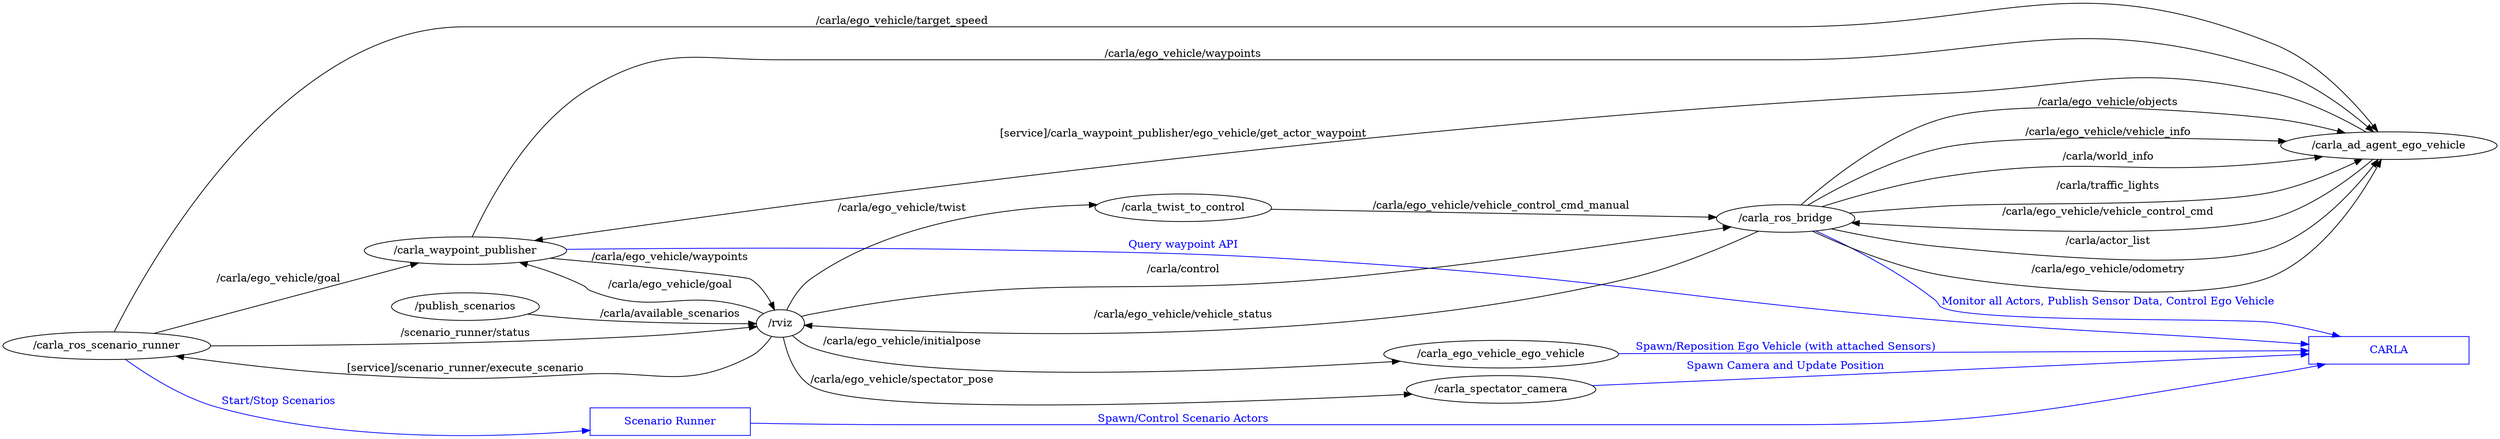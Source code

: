 digraph graphname {
	graph [bb="0,0,2381.1,826",
		compound=True,
		rank=same,
		rankdir=LR,
		ranksep=0.2
	];
	node [label="\N"];
	n___carla	 [URL=__carla,
		height=0.5,
		label="CARLA",
		pos="364.63,648",
		shape=rectangle,
		tooltip="/carla",
        color=blue,
        fontcolor=blue,
		width=2.9067];
	n___scenario_runner	 [URL=__scenario_runner,
		height=0.5,
		label="Scenario Runner",
		pos="364.63,648",
		shape=rectangle,
		tooltip="Scenario Runner",
        color=blue,
        fontcolor=blue,
		width=2.9067];
	n___scenario_runner -> n___carla	 [URL=topic_scenario_runner_carla,
		label="Spawn/Control Scenario Actors",
		lp="188.49,609.5",
		penwidth=1,
        color=blue,
        fontcolor=blue,
		pos="e,322.49,631.48 92.426,541.3 145.96,562.28 250.36,603.21 313.16,627.82"];
	n___carla_waypoint_publisher	 [URL=__carla_waypoint_publisher,
		height=0.5,
		label="/carla_waypoint_publisher",
		pos="364.63,648",
		shape=ellipse,
		tooltip="/carla_waypoint_publisher",
		width=2.9067];
	n___rviz -> n___carla_waypoint_publisher	 [URL=topic_3A__carla__ego_vehicle__goal,
		label="/carla/ego_vehicle/goal",
		lp="188.49,609.5",
		penwidth=1,
		pos="e,322.49,631.48 92.426,541.3 145.96,562.28 250.36,603.21 313.16,627.82"];
	n___carla_waypoint_publisher -> n___carla	 [URL=carla_waypoint_publisher,
		label="Query waypoint API",
		lp="188.49,609.5",
		penwidth=1,
        color=blue,
        fontcolor=blue,
		pos="e,322.49,631.48 92.426,541.3 145.96,562.28 250.36,603.21 313.16,627.82"];
	n___rviz	 [URL=__rviz,
		height=0.5,
		label="/rviz",
		pos="671.27,405",
		shape=ellipse,
		tooltip="/rviz",
		width=0.75];
	n___rviz -> n___carla_ego_vehicle_ego_vehicle	 [URL=topic_3A__initialpose,
		label="/carla/ego_vehicle/initialpose",
		lp="1169.4,526.5",
		penwidth=1,
		pos="e,1545.9,484.96 686.93,420.12 692.63,424.89 699.37,429.75 706.27,433 842.05,496.96 888.71,477.92 1036.9,502 1129.3,517.02 1380.6,503.05 1454.1,561 1461,566.42 1454.8,574.23 1462.1,579 1476.3,588.2 1487.6,590.27 1500.1,579 1512.3,568.11 1497.2,518.1 1508.1,506 1515.8,497.57 1525.6,491.81 1536.3,487.92"];
	n___carla_twist_to_control	 [URL=__carla_twist_to_control,
		height=0.5,
		label="/carla_twist_to_control",
		pos="936.56,420",
		shape=ellipse,
		tooltip="/carla_twist_to_control",
		width=2.5637];
	n___rviz -> n___carla_twist_to_control	 [URL=topic_3A__carla__ego_vehicle__twist,
		label="/carla/ego_vehicle/twist",
		lp="771.27,421.5",
		penwidth=1,
		pos="e,847.79,414.98 698.66,406.55 731.36,408.4 787.87,411.59 837.61,414.41"];
	n___carla_ros_bridge	 [URL=__carla_ros_bridge,
		height=0.5,
		label="/carla_ros_bridge",
		pos="1382,451",
		shape=ellipse,
		tooltip="/carla_ros_bridge",
		width=2.004];
	n___rviz -> n___carla_ros_bridge	 [URL=topic_3A__carla__control,
		label="/carla/control",
		lp="936.56,348.5",
		penwidth=1,
		pos="e,1373.1,432.75 685.38,389.63 691.33,383.97 698.64,377.97 706.27,374 762.21,344.89 781.64,348.38 844.27,341 1046.3,317.18 1119.9,262.96 1301.9,354 1331.7,368.95 1354.5,400.65 1368,423.76"];
	n___carla_spectator_camera	 [URL=__carla_spectator_camera,
		height=0.5,
		label="/carla_spectator_camera",
		pos="1617.1,315",
		shape=ellipse,
		tooltip="/carla_spectator_camera",
		width=2.69];
	n___carla_spectator_camera -> n___carla	 [URL=topic_carla_spectator_camera_carla,
		label="Spawn Camera and Update Position",
		lp="1169.4,291.5",
		penwidth=1,
        color=blue,
        fontcolor=blue,
		pos="e,1536.6,304.89 675.79,387.15 680.68,371.53 690.05,349.45 706.27,337 756.06,298.78 782.37,317.4 844.27,307 1045.1,273.26 1098.5,274.03 1301.9,284 1377.7,287.72 1463.4,296.44 1526.3,303.69"];
	n___rviz -> n___carla_spectator_camera	 [URL=topic_3A__carla__ego_vehicle__spectator_pose,
		label="/carla/ego_vehicle/spectator_pose",
		lp="1169.4,291.5",
		penwidth=1,
		pos="e,1536.6,304.89 675.79,387.15 680.68,371.53 690.05,349.45 706.27,337 756.06,298.78 782.37,317.4 844.27,307 1045.1,273.26 1098.5,274.03 1301.9,284 1377.7,287.72 1463.4,296.44 1526.3,303.69"];
	n___carla_twist_to_control -> n___carla_ros_bridge	 [URL=topic_3A__carla__ego_vehicle__vehicle_control_cmd_manual,
		label="/carla/ego_vehicle/vehicle_control_cmd_manual",
		lp="1169.4,457.5",
		penwidth=1,
		pos="e,1309.8,450.27 1005.5,432.06 1016,433.59 1026.7,434.97 1036.9,436 1126.4,445.06 1229.6,448.65 1299.7,450.08"];
	n___carla_waypoint_publisher -> n___rviz	 [URL=topic_3A__carla__ego_vehicle__waypoints,
		label="/carla/ego_vehicle/waypoints",
		lp="556.77,575.5",
		penwidth=1,
		pos="e,662.37,422.27 391.18,630.38 455.5,587.57 615.9,480.06 636.27,459 644.28,450.73 651.51,440.36 657.29,430.93"];
	n___carla_ad_agent_ego_vehicle	 [URL=__carla_ad_agent_ego_vehicle,
		height=0.5,
		label="/carla_ad_agent_ego_vehicle",
		pos="2123.7,588",
		shape=ellipse,
		tooltip="/carla_ad_agent_ego_vehicle",
		width=3.1414];
	n___carla_waypoint_publisher -> n___carla_ad_agent_ego_vehicle	 [URL=topic_3A__carla__ego_vehicle__waypoints,
		label="/carla/ego_vehicle/waypoints",
		lp="1169.4,676.5",
		penwidth=1,
		pos="e,2017.5,594.46 446.66,659.26 456.95,660.36 467.34,661.32 477.27,662 640.01,673.19 681.15,665.89 844.27,667 1104.4,668.77 1620,671.24 1726.1,666 1840.4,660.36 1895.2,715.05 1982.4,641 1992.9,632.07 1980.2,620.31 1990.4,611 1995.8,606.05 2001.9,601.96 2008.4,598.6"];
	n___publish_scenarios	 [URL=__publish_scenarios,
		height=0.5,
		label="/publish_scenarios",
		pos="364.63,391",
		shape=ellipse,
		tooltip="/publish_scenarios",
		width=2.1123];
	n___publish_scenarios -> n___rviz	 [URL=topic_3A__carla__available_scenarios,
		label="/carla/available_scenarios",
		lp="556.77,410.5",
		penwidth=1,
		pos="e,644.31,403.77 439.64,394.42 501.29,397.24 586.03,401.11 634.07,403.3"];
	n___carla_ros_scenario_runner	 [URL=__carla_ros_scenario_runner,
		height=0.5,
		label="/carla_ros_scenario_runner",
		pos="1617.1,639",
		shape=ellipse,
		tooltip="/carla_ros_scenario_runner",
		width=2.9608];
	n___carla_ros_scenario_runner -> n___scenario_runner	 [URL=topic_3A__carla__ego_vehicle__goal,
		label="Start/Stop Scenarios",
		lp="188.49,609.5",
		penwidth=1,
        color=blue,
        fontcolor=blue,
		pos="e,322.49,631.48 92.426,541.3 145.96,562.28 250.36,603.21 313.16,627.82"];
	n___rviz -> n___carla_ros_scenario_runner	 [URL=topic_rviz_carla_ros_scenario_runner,
		label="[service]/scenario_runner/execute_scenario",
		lp="188.49,609.5",
		penwidth=1,
		pos="e,322.49,631.48 92.426,541.3 145.96,562.28 250.36,603.21 313.16,627.82"];
	n___carla_ros_scenario_runner -> n___rviz	 [URL=topic_3A__scenario_runner__status,
		label="/scenario_runner/status",
		lp="1169.4,595.5",
		penwidth=1,
		pos="e,676.56,422.87 1537.5,626.95 1396.9,605.25 1095.9,556.81 844.27,503 782.5,489.79 756.33,507.53 706.27,469 694.28,459.77 685.85,445.2 680.28,432.3"];
	n___carla_ros_scenario_runner -> n___carla_waypoint_publisher	 [URL=topic_3A__carla__ego_vehicle__goal,
		label="/carla/ego_vehicle/goal",
		lp="936.56,655.5",
		penwidth=1,
		pos="e,469.3,648 1515.6,644.58 1474.2,646.42 1425.8,648 1382,648 671.27,648 671.27,648 671.27,648 607.87,648 537.09,648 479.52,648"];
	n___carla_ros_scenario_runner -> n___carla_ad_agent_ego_vehicle	 [URL=topic_3A__carla__ego_vehicle__target_speed,
		label="/carla/ego_vehicle/target_speed",
		lp="1858.3,629.5",
		penwidth=1,
		pos="e,2022.7,596.15 1696.4,626.86 1709,625.11 1721.9,623.42 1734.1,622 1786.2,615.96 1917,604.85 2012.7,596.97"];
	n___carla_ros_bridge -> n___rviz	 [URL=topic_3A__carla__ego_vehicle__vehicle_status,
		label="/carla/ego_vehicle/vehicle_status",
		lp="936.56,385.5",
		penwidth=1,
		pos="e,697.21,399.67 1361.4,433.48 1346.1,421.51 1324,406.49 1301.9,399 1109,333.77 1047.2,362.26 844.27,378 796.62,381.7 742.24,391.04 707.37,397.7"];
	n___carla_ros_bridge -> n___carla_ad_agent_ego_vehicle	 [URL=topic_3A__carla__actor_list,
		label="/carla/actor_list",
		lp="1617.1,601.5",
		penwidth=1,
		pos="e,2016.2,593.77 1402.9,468.38 1418.9,481.63 1441.7,500.22 1462.1,516 1478.7,528.83 1485.7,528.82 1500.1,544 1504.6,548.64 1502.6,552.83 1508.1,556 1590.2,602.71 1851.7,600.22 2006.2,594.17"];
	n___carla_ros_bridge -> n___carla_ad_agent_ego_vehicle	 [URL=topic_3A__carla__odometry,
		label="/carla/ego_vehicle/odometry",
		lp="1617.1,601.5",
		penwidth=1,
		pos="e,2016.2,593.77 1402.9,468.38 1418.9,481.63 1441.7,500.22 1462.1,516 1478.7,528.83 1485.7,528.82 1500.1,544 1504.6,548.64 1502.6,552.83 1508.1,556 1590.2,602.71 1851.7,600.22 2006.2,594.17"];
	n___carla_ros_bridge -> n___carla_ad_agent_ego_vehicle	 [URL=topic_3A__carla__objects,
		label="/carla/ego_vehicle/objects",
		lp="1617.1,601.5",
		penwidth=1,
		pos="e,2016.2,593.77 1402.9,468.38 1418.9,481.63 1441.7,500.22 1462.1,516 1478.7,528.83 1485.7,528.82 1500.1,544 1504.6,548.64 1502.6,552.83 1508.1,556 1590.2,602.71 1851.7,600.22 2006.2,594.17"];
	n___carla_ad_agent_ego_vehicle -> n___carla_waypoint_publisher	 [URL=topic_3A__carla__getwaypoint,
		label="[service]/carla_waypoint_publisher/ego_vehicle/get_actor_waypoint",
		lp="1617.1,601.5",
		penwidth=1,
		pos="e,2016.2,593.77 1402.9,468.38 1418.9,481.63 1441.7,500.22 1462.1,516 1478.7,528.83 1485.7,528.82 1500.1,544 1504.6,548.64 1502.6,552.83 1508.1,556 1590.2,602.71 1851.7,600.22 2006.2,594.17"];
	n___carla_ego_vehicle_ego_vehicle	 [URL=__carla_ego_vehicle_ego_vehicle,
		height=0.5,
		label="/carla_ego_vehicle_ego_vehicle",
		pos="1858.3,448",
		shape=ellipse,
		tooltip="/carla_ego_vehicle_ego_vehicle",
		width=3.4483];
	n___carla_ego_vehicle_ego_vehicle -> n___carla	 [URL=topic_carla_ego_vehicle_ego_vehicle_carla,
		label="Spawn/Reposition Ego Vehicle (with attached Sensors)",
		lp="1617.1,544.5",
		penwidth=1,
        color=blue,
        fontcolor=blue,
		pos="e,1410.5,467.54 2035.6,576.6 1955.1,566.19 1832.6,550.42 1726.1,537 1629.3,524.79 1602,537.01 1508.1,510 1477,501.04 1444,485.32 1419.5,472.35"];
	n___carla_ad_agent_ego_vehicle -> n___carla_ros_bridge	 [URL=topic_3A__carla__ego_vehicle__vehicle_control_cmd,
		label="/carla/ego_vehicle/vehicle_control_cmd",
		lp="1617.1,544.5",
		penwidth=1,
		pos="e,1410.5,467.54 2035.6,576.6 1955.1,566.19 1832.6,550.42 1726.1,537 1629.3,524.79 1602,537.01 1508.1,510 1477,501.04 1444,485.32 1419.5,472.35"];
	n___carla_ros_bridge -> n___carla_ad_agent_ego_vehicle 	 [URL=topic_3A__carla__ros_bridge_ad_agent_ego_vehicle,
		label="/carla/ego_vehicle/vehicle_info",
		lp="1617.1,544.5",
		penwidth=1,
		pos="e,1410.5,467.54 2035.6,576.6 1955.1,566.19 1832.6,550.42 1726.1,537 1629.3,524.79 1602,537.01 1508.1,510 1477,501.04 1444,485.32 1419.5,472.35"];
	n___carla_ros_bridge -> n___carla_ad_agent_ego_vehicle 	 [URL=topic_3A__carla__ros_bridge_ad_agent_ego_vehicle_world_info,
		label="/carla/world_info",
		lp="1617.1,544.5",
		penwidth=1,
		pos="e,1410.5,467.54 2035.6,576.6 1955.1,566.19 1832.6,550.42 1726.1,537 1629.3,524.79 1602,537.01 1508.1,510 1477,501.04 1444,485.32 1419.5,472.35"];
	n___carla_ros_bridge -> n___carla_ad_agent_ego_vehicle 	 [URL=topic_3A__carla__ros_bridge_ad_agent_ego_vehicle_traffic_lights,
		label="/carla/traffic_lights",
		lp="1617.1,544.5",
		penwidth=1,
		pos="e,1410.5,467.54 2035.6,576.6 1955.1,566.19 1832.6,550.42 1726.1,537 1629.3,524.79 1602,537.01 1508.1,510 1477,501.04 1444,485.32 1419.5,472.35"];
	n___carla_ros_bridge -> n___carla	 [URL=topic_carla_ros_bridge_carla,
		label="Monitor all Actors, Publish Sensor Data, Control Ego Vehicle",
		lp="1617.1,544.5",
		penwidth=1,
        color=blue,
        fontcolor=blue,
		pos="e,1410.5,467.54 2035.6,576.6 1955.1,566.19 1832.6,550.42 1726.1,537 1629.3,524.79 1602,537.01 1508.1,510 1477,501.04 1444,485.32 1419.5,472.35"];
}
